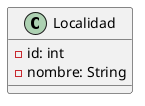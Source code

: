 @startuml
'https://plantuml.com/class-diagram

class Localidad {
  - id: int
  - nombre: String
}

@enduml